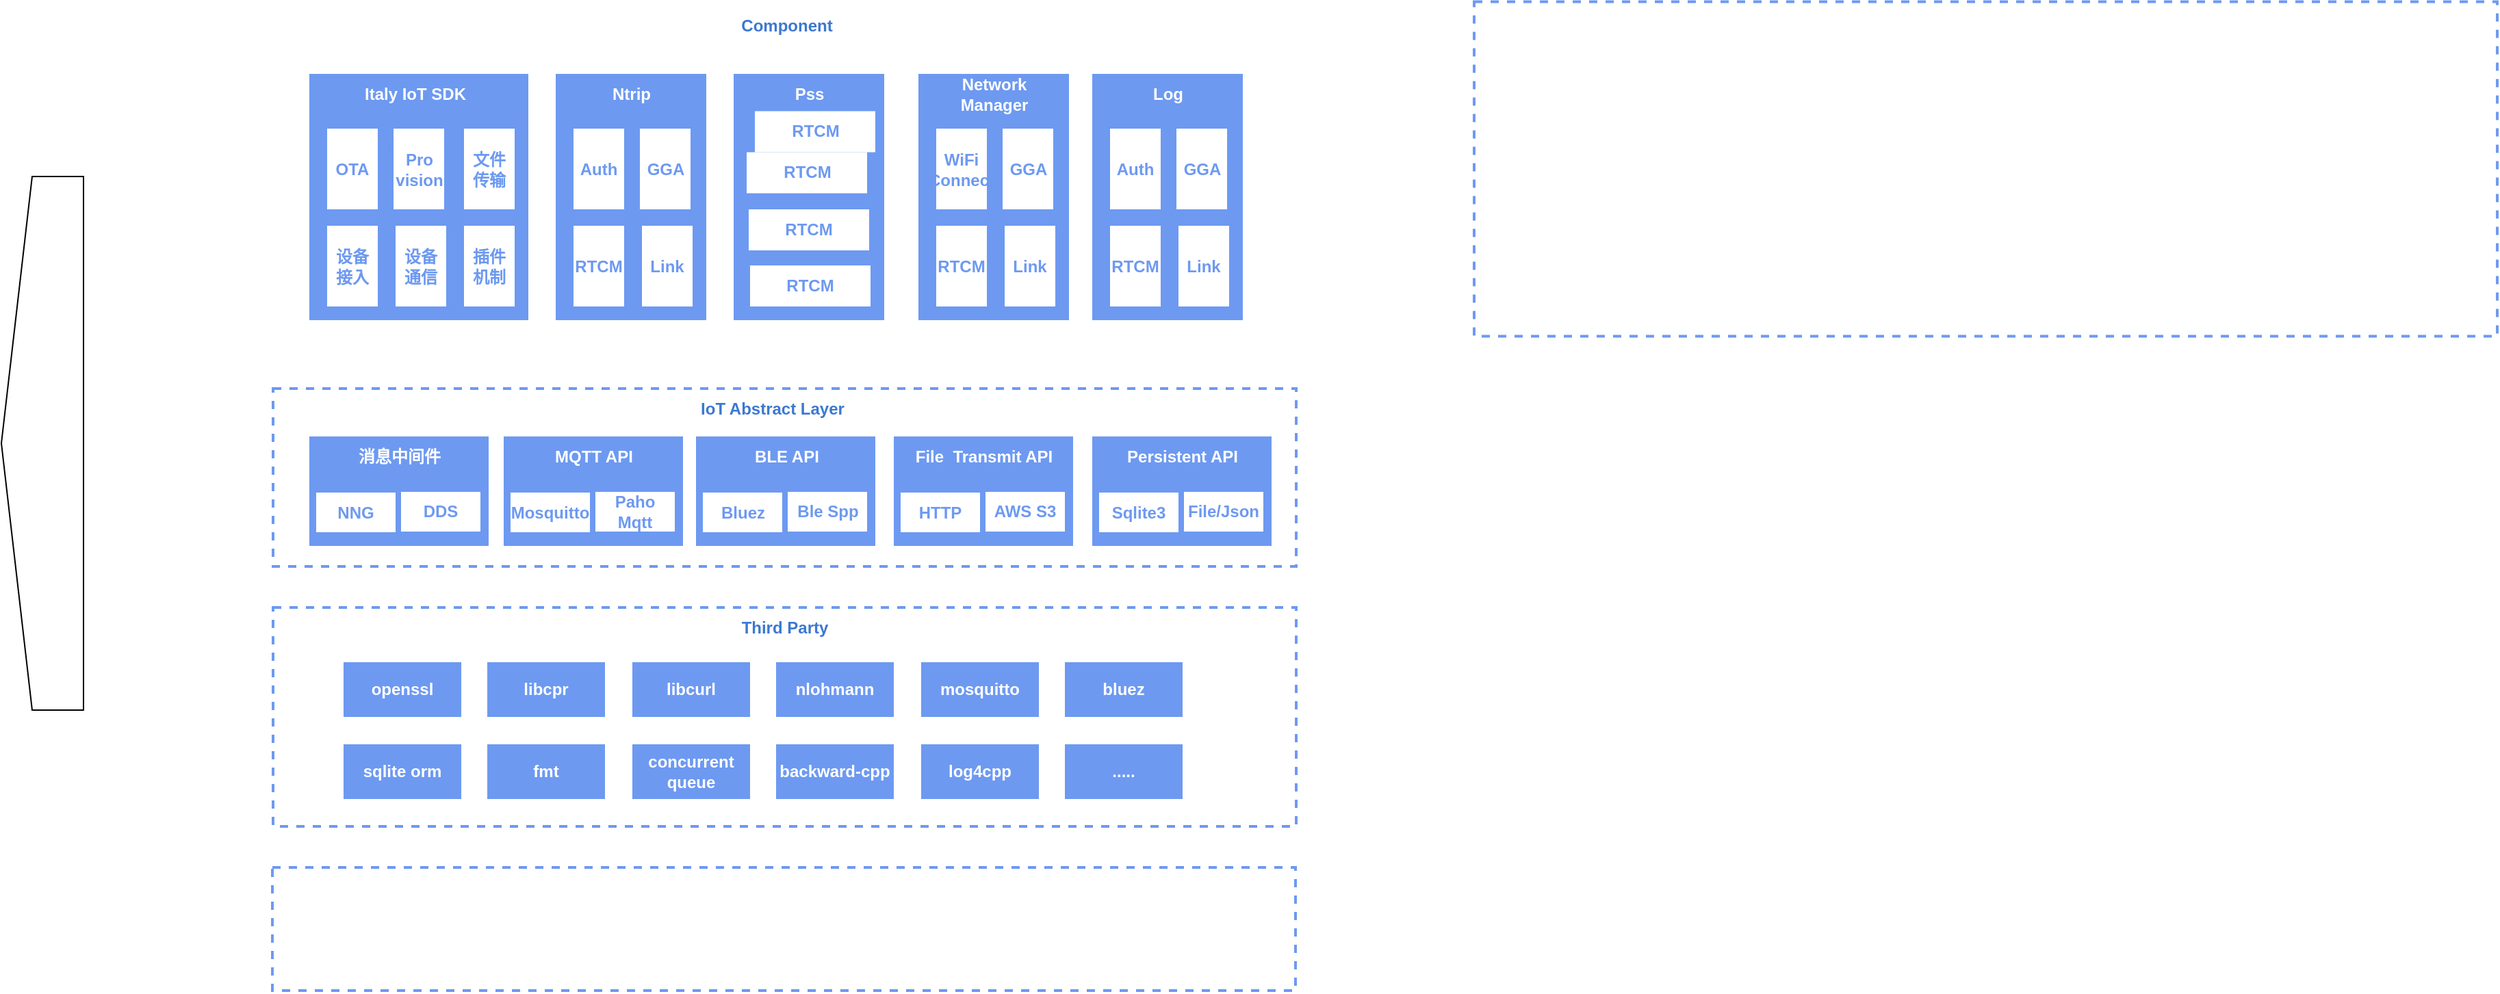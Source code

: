 <mxfile version="24.2.5" type="github">
  <diagram name="Page-1" id="l_OiwGUTq0qdKfJkXdF_">
    <mxGraphModel dx="2349" dy="774" grid="1" gridSize="10" guides="1" tooltips="1" connect="1" arrows="1" fold="1" page="1" pageScale="1" pageWidth="980" pageHeight="1390" math="0" shadow="0">
      <root>
        <mxCell id="0" />
        <mxCell id="1" parent="0" />
        <mxCell id="pYx0bb8y0Nwebs5ZcUZV-15" value="" style="rounded=0;whiteSpace=wrap;html=1;dashed=1;strokeColor=#6D99F1;strokeWidth=2;" vertex="1" parent="1">
          <mxGeometry x="142.5" y="570" width="747.5" height="160" as="geometry" />
        </mxCell>
        <mxCell id="LwNcviMzNNnvvnob7Xeb-115" value="" style="rounded=0;whiteSpace=wrap;html=1;dashed=1;strokeColor=#6D99F1;strokeWidth=2;" parent="1" vertex="1">
          <mxGeometry x="142.5" y="410" width="747.5" height="130" as="geometry" />
        </mxCell>
        <mxCell id="LwNcviMzNNnvvnob7Xeb-47" value="" style="shape=offPageConnector;whiteSpace=wrap;html=1;rotation=90;" parent="1" vertex="1">
          <mxGeometry x="-221" y="420" width="390" height="60" as="geometry" />
        </mxCell>
        <mxCell id="LwNcviMzNNnvvnob7Xeb-73" value="" style="rounded=0;whiteSpace=wrap;html=1;dashed=1;strokeColor=#6D99F1;strokeWidth=2;" parent="1" vertex="1">
          <mxGeometry x="1020" y="127.25" width="747.5" height="244.5" as="geometry" />
        </mxCell>
        <mxCell id="LwNcviMzNNnvvnob7Xeb-74" value="" style="rounded=0;whiteSpace=wrap;html=1;fillColor=#6D99F1;strokeColor=none;" parent="1" vertex="1">
          <mxGeometry x="169" y="180" width="160" height="180" as="geometry" />
        </mxCell>
        <mxCell id="LwNcviMzNNnvvnob7Xeb-72" value="Italy IoT SDK" style="text;html=1;strokeColor=none;fillColor=none;align=center;verticalAlign=middle;whiteSpace=wrap;rounded=0;fontColor=#6d99f1;fontStyle=1;movable=1;resizable=1;rotatable=1;deletable=1;editable=1;locked=0;connectable=1;" parent="1" vertex="1">
          <mxGeometry x="187.5" y="220" width="95" height="30" as="geometry" />
        </mxCell>
        <mxCell id="LwNcviMzNNnvvnob7Xeb-75" value="设备接入" style="rounded=0;whiteSpace=wrap;html=1;strokeColor=none;fontColor=#6D99F1;fontStyle=1" parent="1" vertex="1">
          <mxGeometry x="182" y="291" width="37" height="59" as="geometry" />
        </mxCell>
        <mxCell id="LwNcviMzNNnvvnob7Xeb-76" value="Italy IoT SDK" style="text;html=1;strokeColor=none;fillColor=none;align=center;verticalAlign=middle;whiteSpace=wrap;rounded=0;fontColor=#FFFFFF;fontStyle=1;movable=1;resizable=1;rotatable=1;deletable=1;editable=1;locked=0;connectable=1;" parent="1" vertex="1">
          <mxGeometry x="199" y="180" width="95" height="30" as="geometry" />
        </mxCell>
        <mxCell id="LwNcviMzNNnvvnob7Xeb-78" value="设备通信" style="rounded=0;whiteSpace=wrap;html=1;strokeColor=none;fontColor=#6D99F1;fontStyle=1" parent="1" vertex="1">
          <mxGeometry x="232" y="291" width="37" height="59" as="geometry" />
        </mxCell>
        <mxCell id="LwNcviMzNNnvvnob7Xeb-79" value="插件机制" style="rounded=0;whiteSpace=wrap;html=1;strokeColor=none;fontColor=#6D99F1;fontStyle=1" parent="1" vertex="1">
          <mxGeometry x="282" y="291" width="37" height="59" as="geometry" />
        </mxCell>
        <mxCell id="LwNcviMzNNnvvnob7Xeb-80" value="OTA" style="rounded=0;whiteSpace=wrap;html=1;strokeColor=none;fontColor=#6D99F1;fontStyle=1" parent="1" vertex="1">
          <mxGeometry x="182" y="220" width="37" height="59" as="geometry" />
        </mxCell>
        <mxCell id="LwNcviMzNNnvvnob7Xeb-81" value="Pro&lt;div&gt;vision&lt;/div&gt;" style="rounded=0;whiteSpace=wrap;html=1;strokeColor=none;fontColor=#6D99F1;fontStyle=1" parent="1" vertex="1">
          <mxGeometry x="230.5" y="220" width="37" height="59" as="geometry" />
        </mxCell>
        <mxCell id="LwNcviMzNNnvvnob7Xeb-82" value="文件传输" style="rounded=0;whiteSpace=wrap;html=1;strokeColor=none;fontColor=#6D99F1;fontStyle=1" parent="1" vertex="1">
          <mxGeometry x="282" y="220" width="37" height="59" as="geometry" />
        </mxCell>
        <mxCell id="LwNcviMzNNnvvnob7Xeb-83" value="" style="rounded=0;whiteSpace=wrap;html=1;fillColor=#6D99F1;strokeColor=none;" parent="1" vertex="1">
          <mxGeometry x="349" y="180" width="110" height="180" as="geometry" />
        </mxCell>
        <mxCell id="LwNcviMzNNnvvnob7Xeb-84" value="RTCM" style="rounded=0;whiteSpace=wrap;html=1;strokeColor=none;fontColor=#6D99F1;fontStyle=1" parent="1" vertex="1">
          <mxGeometry x="362" y="291" width="37" height="59" as="geometry" />
        </mxCell>
        <mxCell id="LwNcviMzNNnvvnob7Xeb-85" value="Ntrip" style="text;html=1;strokeColor=none;fillColor=none;align=center;verticalAlign=middle;whiteSpace=wrap;rounded=0;fontColor=#FFFFFF;fontStyle=1;movable=1;resizable=1;rotatable=1;deletable=1;editable=1;locked=0;connectable=1;" parent="1" vertex="1">
          <mxGeometry x="356.5" y="180" width="95" height="30" as="geometry" />
        </mxCell>
        <mxCell id="LwNcviMzNNnvvnob7Xeb-86" value="Link" style="rounded=0;whiteSpace=wrap;html=1;strokeColor=none;fontColor=#6D99F1;fontStyle=1" parent="1" vertex="1">
          <mxGeometry x="412" y="291" width="37" height="59" as="geometry" />
        </mxCell>
        <mxCell id="LwNcviMzNNnvvnob7Xeb-88" value="Auth" style="rounded=0;whiteSpace=wrap;html=1;strokeColor=none;fontColor=#6D99F1;fontStyle=1" parent="1" vertex="1">
          <mxGeometry x="362" y="220" width="37" height="59" as="geometry" />
        </mxCell>
        <mxCell id="LwNcviMzNNnvvnob7Xeb-89" value="GGA" style="rounded=0;whiteSpace=wrap;html=1;strokeColor=none;fontColor=#6D99F1;fontStyle=1" parent="1" vertex="1">
          <mxGeometry x="410.5" y="220" width="37" height="59" as="geometry" />
        </mxCell>
        <mxCell id="LwNcviMzNNnvvnob7Xeb-97" value="" style="rounded=0;whiteSpace=wrap;html=1;fillColor=#6D99F1;strokeColor=none;" parent="1" vertex="1">
          <mxGeometry x="479" y="180" width="110" height="180" as="geometry" />
        </mxCell>
        <mxCell id="LwNcviMzNNnvvnob7Xeb-98" value="RTCM" style="rounded=0;whiteSpace=wrap;html=1;strokeColor=none;fontColor=#6D99F1;fontStyle=1" parent="1" vertex="1">
          <mxGeometry x="491" y="320" width="88" height="30" as="geometry" />
        </mxCell>
        <mxCell id="LwNcviMzNNnvvnob7Xeb-99" value="Pss" style="text;html=1;strokeColor=none;fillColor=none;align=center;verticalAlign=middle;whiteSpace=wrap;rounded=0;fontColor=#FFFFFF;fontStyle=1;movable=1;resizable=1;rotatable=1;deletable=1;editable=1;locked=0;connectable=1;" parent="1" vertex="1">
          <mxGeometry x="486.5" y="180" width="95" height="30" as="geometry" />
        </mxCell>
        <mxCell id="LwNcviMzNNnvvnob7Xeb-103" value="" style="rounded=0;whiteSpace=wrap;html=1;fillColor=#6D99F1;strokeColor=none;" parent="1" vertex="1">
          <mxGeometry x="614" y="180" width="110" height="180" as="geometry" />
        </mxCell>
        <mxCell id="LwNcviMzNNnvvnob7Xeb-104" value="RTCM" style="rounded=0;whiteSpace=wrap;html=1;strokeColor=none;fontColor=#6D99F1;fontStyle=1" parent="1" vertex="1">
          <mxGeometry x="627" y="291" width="37" height="59" as="geometry" />
        </mxCell>
        <mxCell id="LwNcviMzNNnvvnob7Xeb-105" value="Network Manager" style="text;html=1;strokeColor=none;fillColor=none;align=center;verticalAlign=middle;whiteSpace=wrap;rounded=0;fontColor=#FFFFFF;fontStyle=1;movable=1;resizable=1;rotatable=1;deletable=1;editable=1;locked=0;connectable=1;" parent="1" vertex="1">
          <mxGeometry x="621.5" y="180" width="95" height="30" as="geometry" />
        </mxCell>
        <mxCell id="LwNcviMzNNnvvnob7Xeb-106" value="Link" style="rounded=0;whiteSpace=wrap;html=1;strokeColor=none;fontColor=#6D99F1;fontStyle=1" parent="1" vertex="1">
          <mxGeometry x="677" y="291" width="37" height="59" as="geometry" />
        </mxCell>
        <mxCell id="LwNcviMzNNnvvnob7Xeb-107" value="WiFi&lt;div&gt;Connect&lt;/div&gt;" style="rounded=0;whiteSpace=wrap;html=1;strokeColor=none;fontColor=#6D99F1;fontStyle=1" parent="1" vertex="1">
          <mxGeometry x="627" y="220" width="37" height="59" as="geometry" />
        </mxCell>
        <mxCell id="LwNcviMzNNnvvnob7Xeb-108" value="GGA" style="rounded=0;whiteSpace=wrap;html=1;strokeColor=none;fontColor=#6D99F1;fontStyle=1" parent="1" vertex="1">
          <mxGeometry x="675.5" y="220" width="37" height="59" as="geometry" />
        </mxCell>
        <mxCell id="LwNcviMzNNnvvnob7Xeb-109" value="" style="rounded=0;whiteSpace=wrap;html=1;fillColor=#6D99F1;strokeColor=none;" parent="1" vertex="1">
          <mxGeometry x="741" y="180" width="110" height="180" as="geometry" />
        </mxCell>
        <mxCell id="LwNcviMzNNnvvnob7Xeb-110" value="RTCM" style="rounded=0;whiteSpace=wrap;html=1;strokeColor=none;fontColor=#6D99F1;fontStyle=1" parent="1" vertex="1">
          <mxGeometry x="754" y="291" width="37" height="59" as="geometry" />
        </mxCell>
        <mxCell id="LwNcviMzNNnvvnob7Xeb-111" value="Log" style="text;html=1;strokeColor=none;fillColor=none;align=center;verticalAlign=middle;whiteSpace=wrap;rounded=0;fontColor=#FFFFFF;fontStyle=1;movable=1;resizable=1;rotatable=1;deletable=1;editable=1;locked=0;connectable=1;" parent="1" vertex="1">
          <mxGeometry x="748.5" y="180" width="95" height="30" as="geometry" />
        </mxCell>
        <mxCell id="LwNcviMzNNnvvnob7Xeb-112" value="Link" style="rounded=0;whiteSpace=wrap;html=1;strokeColor=none;fontColor=#6D99F1;fontStyle=1" parent="1" vertex="1">
          <mxGeometry x="804" y="291" width="37" height="59" as="geometry" />
        </mxCell>
        <mxCell id="LwNcviMzNNnvvnob7Xeb-113" value="Auth" style="rounded=0;whiteSpace=wrap;html=1;strokeColor=none;fontColor=#6D99F1;fontStyle=1" parent="1" vertex="1">
          <mxGeometry x="754" y="220" width="37" height="59" as="geometry" />
        </mxCell>
        <mxCell id="LwNcviMzNNnvvnob7Xeb-114" value="GGA" style="rounded=0;whiteSpace=wrap;html=1;strokeColor=none;fontColor=#6D99F1;fontStyle=1" parent="1" vertex="1">
          <mxGeometry x="802.5" y="220" width="37" height="59" as="geometry" />
        </mxCell>
        <mxCell id="LwNcviMzNNnvvnob7Xeb-116" value="IoT Abstract Layer" style="text;html=1;align=center;verticalAlign=middle;whiteSpace=wrap;rounded=0;fontStyle=1;fontColor=#3C78D1;" parent="1" vertex="1">
          <mxGeometry x="426.25" y="410" width="162.5" height="30" as="geometry" />
        </mxCell>
        <mxCell id="LwNcviMzNNnvvnob7Xeb-117" value="Component" style="text;html=1;align=center;verticalAlign=middle;whiteSpace=wrap;rounded=0;fontStyle=1;fontColor=#3C78D1;" parent="1" vertex="1">
          <mxGeometry x="142.5" y="130" width="750" height="30" as="geometry" />
        </mxCell>
        <mxCell id="LwNcviMzNNnvvnob7Xeb-168" value="" style="rounded=0;whiteSpace=wrap;html=1;fillColor=#6D99F1;strokeColor=none;" parent="1" vertex="1">
          <mxGeometry x="169" y="445" width="131" height="80" as="geometry" />
        </mxCell>
        <mxCell id="LwNcviMzNNnvvnob7Xeb-170" value="消息中间件" style="text;html=1;strokeColor=none;fillColor=none;align=center;verticalAlign=middle;whiteSpace=wrap;rounded=0;fontColor=#FFFFFF;fontStyle=1;movable=1;resizable=1;rotatable=1;deletable=1;editable=1;locked=0;connectable=1;" parent="1" vertex="1">
          <mxGeometry x="170" y="445" width="130" height="30" as="geometry" />
        </mxCell>
        <mxCell id="LwNcviMzNNnvvnob7Xeb-172" value="NNG" style="rounded=0;whiteSpace=wrap;html=1;strokeColor=none;fontColor=#6D99F1;fontStyle=1" parent="1" vertex="1">
          <mxGeometry x="174" y="486" width="58" height="29" as="geometry" />
        </mxCell>
        <mxCell id="LwNcviMzNNnvvnob7Xeb-192" value="DDS" style="rounded=0;whiteSpace=wrap;html=1;strokeColor=none;fontColor=#6D99F1;fontStyle=1" parent="1" vertex="1">
          <mxGeometry x="236" y="485.5" width="58" height="29" as="geometry" />
        </mxCell>
        <mxCell id="LwNcviMzNNnvvnob7Xeb-194" value="" style="rounded=0;whiteSpace=wrap;html=1;fillColor=#6D99F1;strokeColor=none;" parent="1" vertex="1">
          <mxGeometry x="311" y="445" width="131" height="80" as="geometry" />
        </mxCell>
        <mxCell id="LwNcviMzNNnvvnob7Xeb-195" value="MQTT API" style="text;html=1;strokeColor=none;fillColor=none;align=center;verticalAlign=middle;whiteSpace=wrap;rounded=0;fontColor=#FFFFFF;fontStyle=1;movable=1;resizable=1;rotatable=1;deletable=1;editable=1;locked=0;connectable=1;" parent="1" vertex="1">
          <mxGeometry x="312" y="445" width="130" height="30" as="geometry" />
        </mxCell>
        <mxCell id="LwNcviMzNNnvvnob7Xeb-196" value="Mosquitto" style="rounded=0;whiteSpace=wrap;html=1;strokeColor=none;fontColor=#6D99F1;fontStyle=1" parent="1" vertex="1">
          <mxGeometry x="316" y="486" width="58" height="29" as="geometry" />
        </mxCell>
        <mxCell id="LwNcviMzNNnvvnob7Xeb-197" value="Paho Mqtt" style="rounded=0;whiteSpace=wrap;html=1;strokeColor=none;fontColor=#6D99F1;fontStyle=1" parent="1" vertex="1">
          <mxGeometry x="378" y="485.5" width="58" height="29" as="geometry" />
        </mxCell>
        <mxCell id="LwNcviMzNNnvvnob7Xeb-198" value="" style="rounded=0;whiteSpace=wrap;html=1;fillColor=#6D99F1;strokeColor=none;" parent="1" vertex="1">
          <mxGeometry x="451.5" y="445" width="131" height="80" as="geometry" />
        </mxCell>
        <mxCell id="LwNcviMzNNnvvnob7Xeb-199" value="BLE API" style="text;html=1;strokeColor=none;fillColor=none;align=center;verticalAlign=middle;whiteSpace=wrap;rounded=0;fontColor=#FFFFFF;fontStyle=1;movable=1;resizable=1;rotatable=1;deletable=1;editable=1;locked=0;connectable=1;" parent="1" vertex="1">
          <mxGeometry x="452.5" y="445" width="130" height="30" as="geometry" />
        </mxCell>
        <mxCell id="LwNcviMzNNnvvnob7Xeb-200" value="Bluez" style="rounded=0;whiteSpace=wrap;html=1;strokeColor=none;fontColor=#6D99F1;fontStyle=1" parent="1" vertex="1">
          <mxGeometry x="456.5" y="486" width="58" height="29" as="geometry" />
        </mxCell>
        <mxCell id="LwNcviMzNNnvvnob7Xeb-201" value="Ble Spp" style="rounded=0;whiteSpace=wrap;html=1;strokeColor=none;fontColor=#6D99F1;fontStyle=1" parent="1" vertex="1">
          <mxGeometry x="518.5" y="485.5" width="58" height="29" as="geometry" />
        </mxCell>
        <mxCell id="LwNcviMzNNnvvnob7Xeb-202" value="" style="rounded=0;whiteSpace=wrap;html=1;fillColor=#6D99F1;strokeColor=none;" parent="1" vertex="1">
          <mxGeometry x="596" y="445" width="131" height="80" as="geometry" />
        </mxCell>
        <mxCell id="LwNcviMzNNnvvnob7Xeb-203" value="File&amp;nbsp; Transmit API" style="text;html=1;strokeColor=none;fillColor=none;align=center;verticalAlign=middle;whiteSpace=wrap;rounded=0;fontColor=#FFFFFF;fontStyle=1;movable=1;resizable=1;rotatable=1;deletable=1;editable=1;locked=0;connectable=1;" parent="1" vertex="1">
          <mxGeometry x="597" y="445" width="130" height="30" as="geometry" />
        </mxCell>
        <mxCell id="LwNcviMzNNnvvnob7Xeb-204" value="HTTP" style="rounded=0;whiteSpace=wrap;html=1;strokeColor=none;fontColor=#6D99F1;fontStyle=1" parent="1" vertex="1">
          <mxGeometry x="601" y="486" width="58" height="29" as="geometry" />
        </mxCell>
        <mxCell id="LwNcviMzNNnvvnob7Xeb-205" value="AWS S3" style="rounded=0;whiteSpace=wrap;html=1;strokeColor=none;fontColor=#6D99F1;fontStyle=1" parent="1" vertex="1">
          <mxGeometry x="663" y="485.5" width="58" height="29" as="geometry" />
        </mxCell>
        <mxCell id="LwNcviMzNNnvvnob7Xeb-206" value="" style="rounded=0;whiteSpace=wrap;html=1;fillColor=#6D99F1;strokeColor=none;" parent="1" vertex="1">
          <mxGeometry x="741" y="445" width="131" height="80" as="geometry" />
        </mxCell>
        <mxCell id="LwNcviMzNNnvvnob7Xeb-207" value="Persistent API" style="text;html=1;strokeColor=none;fillColor=none;align=center;verticalAlign=middle;whiteSpace=wrap;rounded=0;fontColor=#FFFFFF;fontStyle=1;movable=1;resizable=1;rotatable=1;deletable=1;editable=1;locked=0;connectable=1;" parent="1" vertex="1">
          <mxGeometry x="742" y="445" width="130" height="30" as="geometry" />
        </mxCell>
        <mxCell id="LwNcviMzNNnvvnob7Xeb-208" value="Sqlite3" style="rounded=0;whiteSpace=wrap;html=1;strokeColor=none;fontColor=#6D99F1;fontStyle=1" parent="1" vertex="1">
          <mxGeometry x="746" y="486" width="58" height="29" as="geometry" />
        </mxCell>
        <mxCell id="LwNcviMzNNnvvnob7Xeb-209" value="File/Json" style="rounded=0;whiteSpace=wrap;html=1;strokeColor=none;fontColor=#6D99F1;fontStyle=1" parent="1" vertex="1">
          <mxGeometry x="808" y="485.5" width="58" height="29" as="geometry" />
        </mxCell>
        <mxCell id="pYx0bb8y0Nwebs5ZcUZV-1" value="&lt;font color=&quot;#ffffff&quot;&gt;&lt;b&gt;openssl&lt;/b&gt;&lt;/font&gt;" style="rounded=0;whiteSpace=wrap;html=1;fillColor=#6D99F1;strokeColor=none;" vertex="1" parent="1">
          <mxGeometry x="194" y="610" width="86" height="40" as="geometry" />
        </mxCell>
        <mxCell id="pYx0bb8y0Nwebs5ZcUZV-2" value="&lt;font color=&quot;#ffffff&quot;&gt;&lt;b&gt;libcpr&lt;/b&gt;&lt;/font&gt;" style="rounded=0;whiteSpace=wrap;html=1;fillColor=#6D99F1;strokeColor=none;" vertex="1" parent="1">
          <mxGeometry x="299" y="610" width="86" height="40" as="geometry" />
        </mxCell>
        <mxCell id="pYx0bb8y0Nwebs5ZcUZV-3" value="&lt;font color=&quot;#ffffff&quot;&gt;&lt;b&gt;libcurl&lt;/b&gt;&lt;/font&gt;" style="rounded=0;whiteSpace=wrap;html=1;fillColor=#6D99F1;strokeColor=none;" vertex="1" parent="1">
          <mxGeometry x="405" y="610" width="86" height="40" as="geometry" />
        </mxCell>
        <mxCell id="pYx0bb8y0Nwebs5ZcUZV-4" value="&lt;font color=&quot;#ffffff&quot;&gt;&lt;b&gt;nlohmann&lt;/b&gt;&lt;/font&gt;" style="rounded=0;whiteSpace=wrap;html=1;fillColor=#6D99F1;strokeColor=none;" vertex="1" parent="1">
          <mxGeometry x="510" y="610" width="86" height="40" as="geometry" />
        </mxCell>
        <mxCell id="pYx0bb8y0Nwebs5ZcUZV-5" value="&lt;font color=&quot;#ffffff&quot;&gt;&lt;b&gt;mosquitto&lt;/b&gt;&lt;/font&gt;" style="rounded=0;whiteSpace=wrap;html=1;fillColor=#6D99F1;strokeColor=none;" vertex="1" parent="1">
          <mxGeometry x="616" y="610" width="86" height="40" as="geometry" />
        </mxCell>
        <mxCell id="pYx0bb8y0Nwebs5ZcUZV-6" value="&lt;font color=&quot;#ffffff&quot;&gt;&lt;b&gt;bluez&lt;/b&gt;&lt;/font&gt;" style="rounded=0;whiteSpace=wrap;html=1;fillColor=#6D99F1;strokeColor=none;" vertex="1" parent="1">
          <mxGeometry x="721" y="610" width="86" height="40" as="geometry" />
        </mxCell>
        <mxCell id="pYx0bb8y0Nwebs5ZcUZV-8" value="&lt;font color=&quot;#ffffff&quot;&gt;&lt;b&gt;sqlite orm&lt;/b&gt;&lt;/font&gt;" style="rounded=0;whiteSpace=wrap;html=1;fillColor=#6D99F1;strokeColor=none;" vertex="1" parent="1">
          <mxGeometry x="194" y="670" width="86" height="40" as="geometry" />
        </mxCell>
        <mxCell id="pYx0bb8y0Nwebs5ZcUZV-9" value="&lt;font color=&quot;#ffffff&quot;&gt;&lt;b&gt;fmt&lt;/b&gt;&lt;/font&gt;" style="rounded=0;whiteSpace=wrap;html=1;fillColor=#6D99F1;strokeColor=none;" vertex="1" parent="1">
          <mxGeometry x="299" y="670" width="86" height="40" as="geometry" />
        </mxCell>
        <mxCell id="pYx0bb8y0Nwebs5ZcUZV-10" value="&lt;font color=&quot;#ffffff&quot;&gt;&lt;b&gt;concurrent&lt;/b&gt;&lt;/font&gt;&lt;div&gt;&lt;font color=&quot;#ffffff&quot;&gt;&lt;b&gt;queue&lt;/b&gt;&lt;/font&gt;&lt;/div&gt;" style="rounded=0;whiteSpace=wrap;html=1;fillColor=#6D99F1;strokeColor=none;" vertex="1" parent="1">
          <mxGeometry x="405" y="670" width="86" height="40" as="geometry" />
        </mxCell>
        <mxCell id="pYx0bb8y0Nwebs5ZcUZV-11" value="&lt;font color=&quot;#ffffff&quot;&gt;&lt;b&gt;backward-cpp&lt;/b&gt;&lt;/font&gt;" style="rounded=0;whiteSpace=wrap;html=1;fillColor=#6D99F1;strokeColor=none;" vertex="1" parent="1">
          <mxGeometry x="510" y="670" width="86" height="40" as="geometry" />
        </mxCell>
        <mxCell id="pYx0bb8y0Nwebs5ZcUZV-13" value="&lt;font color=&quot;#ffffff&quot;&gt;&lt;b&gt;log4cpp&lt;/b&gt;&lt;/font&gt;" style="rounded=0;whiteSpace=wrap;html=1;fillColor=#6D99F1;strokeColor=none;" vertex="1" parent="1">
          <mxGeometry x="616" y="670" width="86" height="40" as="geometry" />
        </mxCell>
        <mxCell id="pYx0bb8y0Nwebs5ZcUZV-14" value="&lt;font color=&quot;#ffffff&quot;&gt;&lt;b&gt;.....&lt;/b&gt;&lt;/font&gt;" style="rounded=0;whiteSpace=wrap;html=1;fillColor=#6D99F1;strokeColor=none;" vertex="1" parent="1">
          <mxGeometry x="721" y="670" width="86" height="40" as="geometry" />
        </mxCell>
        <mxCell id="pYx0bb8y0Nwebs5ZcUZV-17" value="Third Party" style="text;html=1;align=center;verticalAlign=middle;whiteSpace=wrap;rounded=0;fontStyle=1;fontColor=#3C78D1;" vertex="1" parent="1">
          <mxGeometry x="434.5" y="570" width="162.5" height="30" as="geometry" />
        </mxCell>
        <mxCell id="pYx0bb8y0Nwebs5ZcUZV-19" value="" style="rounded=0;whiteSpace=wrap;html=1;dashed=1;strokeColor=#6D99F1;strokeWidth=2;" vertex="1" parent="1">
          <mxGeometry x="142" y="760" width="747.5" height="90" as="geometry" />
        </mxCell>
        <mxCell id="pYx0bb8y0Nwebs5ZcUZV-21" value="RTCM" style="rounded=0;whiteSpace=wrap;html=1;strokeColor=none;fontColor=#6D99F1;fontStyle=1" vertex="1" parent="1">
          <mxGeometry x="490" y="279" width="88" height="30" as="geometry" />
        </mxCell>
        <mxCell id="pYx0bb8y0Nwebs5ZcUZV-22" value="RTCM" style="rounded=0;whiteSpace=wrap;html=1;strokeColor=none;fontColor=#6D99F1;fontStyle=1" vertex="1" parent="1">
          <mxGeometry x="488.5" y="237.25" width="88" height="30" as="geometry" />
        </mxCell>
        <mxCell id="pYx0bb8y0Nwebs5ZcUZV-23" value="RTCM" style="rounded=0;whiteSpace=wrap;html=1;strokeColor=none;fontColor=#6D99F1;fontStyle=1" vertex="1" parent="1">
          <mxGeometry x="494.5" y="207.25" width="88" height="30" as="geometry" />
        </mxCell>
      </root>
    </mxGraphModel>
  </diagram>
</mxfile>

